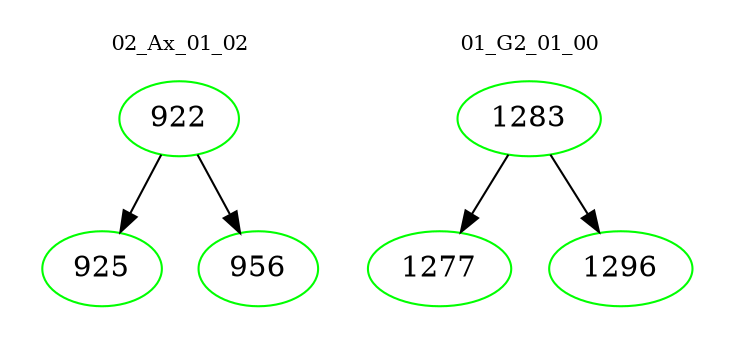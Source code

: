 digraph{
subgraph cluster_0 {
color = white
label = "02_Ax_01_02";
fontsize=10;
T0_922 [label="922", color="green"]
T0_922 -> T0_925 [color="black"]
T0_925 [label="925", color="green"]
T0_922 -> T0_956 [color="black"]
T0_956 [label="956", color="green"]
}
subgraph cluster_1 {
color = white
label = "01_G2_01_00";
fontsize=10;
T1_1283 [label="1283", color="green"]
T1_1283 -> T1_1277 [color="black"]
T1_1277 [label="1277", color="green"]
T1_1283 -> T1_1296 [color="black"]
T1_1296 [label="1296", color="green"]
}
}
